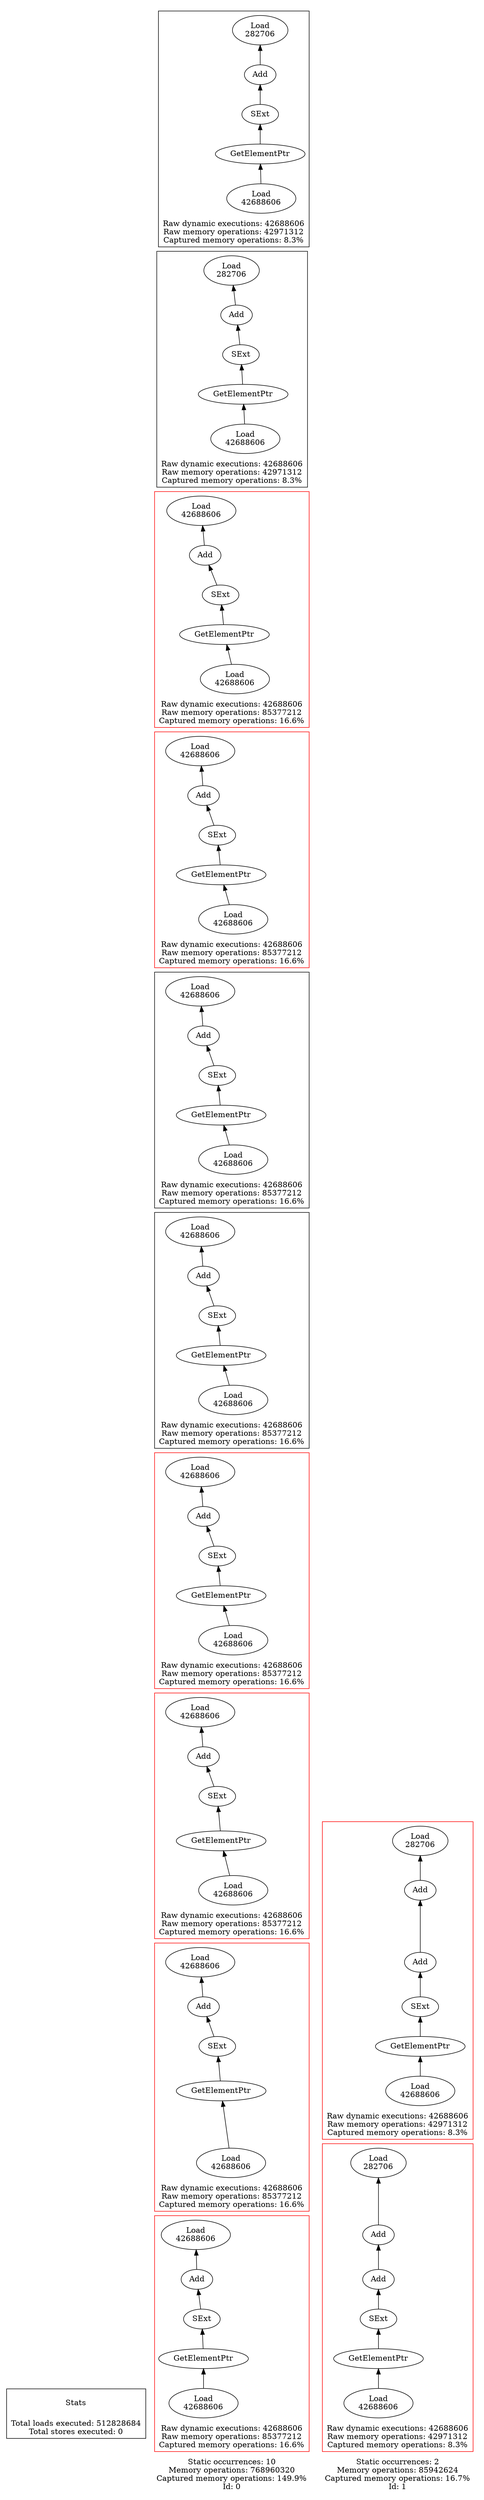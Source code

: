 strict digraph {
rankdir=BT
subgraph {
Stats [shape=plaintext]
cluster=true
label="Total loads executed: 512828684\nTotal stores executed: 0"
}
subgraph {
subgraph {
"0_0_36" [label="GetElementPtr"]
"0_0_35" [label="SExt"]
"0_0_36" -> "0_0_35"
{
rank=min
"0_0_37" [label="Load\n42688606"]
}
"0_0_37" -> "0_0_36"
"0_0_34" [label="Add"]
"0_0_35" -> "0_0_34"
"0_0_25" [label="Load\n282706"]
"0_0_34" -> "0_0_25"
cluster=true
label="Raw dynamic executions: 42688606\nRaw memory operations: 42971312\nCaptured memory operations: 8.3%"
}
subgraph {
{
rank=max
"0_1" [shape=point style=invis]
"0_1" -> "0_0_37" [style=invis]
}
{
rank=min
"0_1_47" [label="Load\n42688606"]
}
"0_1_46" [label="GetElementPtr"]
"0_1_47" -> "0_1_46"
"0_1_44" [label="Add"]
"0_1_26" [label="Load\n282706"]
"0_1_44" -> "0_1_26"
"0_1_45" [label="SExt"]
"0_1_46" -> "0_1_45"
"0_1_45" -> "0_1_44"
cluster=true
label="Raw dynamic executions: 42688606\nRaw memory operations: 42971312\nCaptured memory operations: 8.3%"
}
subgraph {
{
rank=max
"0_2" [shape=point style=invis]
"0_2" -> "0_1_47" [style=invis]
}
"0_2_54" [label="SExt"]
"0_2_38" [label="Add"]
"0_2_54" -> "0_2_38"
{
rank=min
"0_2_56" [label="Load\n42688606"]
}
"0_2_55" [label="GetElementPtr"]
"0_2_56" -> "0_2_55"
"0_2_37" [label="Load\n42688606"]
"0_2_38" -> "0_2_37"
"0_2_55" -> "0_2_54"
cluster=true
label="Raw dynamic executions: 42688606\nRaw memory operations: 85377212\nCaptured memory operations: 16.6%"
color=red
}
subgraph {
{
rank=max
"0_3" [shape=point style=invis]
"0_3" -> "0_2_56" [style=invis]
}
{
rank=min
"0_3_67" [label="Load\n42688606"]
}
"0_3_66" [label="GetElementPtr"]
"0_3_67" -> "0_3_66"
"0_3_48" [label="Add"]
"0_3_47" [label="Load\n42688606"]
"0_3_48" -> "0_3_47"
"0_3_65" [label="SExt"]
"0_3_66" -> "0_3_65"
"0_3_65" -> "0_3_48"
cluster=true
label="Raw dynamic executions: 42688606\nRaw memory operations: 85377212\nCaptured memory operations: 16.6%"
color=red
}
subgraph {
{
rank=max
"0_4" [shape=point style=invis]
"0_4" -> "0_3_67" [style=invis]
}
"0_4_76" [label="SExt"]
"0_4_43" [label="Add"]
"0_4_76" -> "0_4_43"
"0_4_42" [label="Load\n42688606"]
"0_4_43" -> "0_4_42"
"0_4_77" [label="GetElementPtr"]
"0_4_77" -> "0_4_76"
{
rank=min
"0_4_78" [label="Load\n42688606"]
}
"0_4_78" -> "0_4_77"
cluster=true
label="Raw dynamic executions: 42688606\nRaw memory operations: 85377212\nCaptured memory operations: 16.6%"
}
subgraph {
{
rank=max
"0_5" [shape=point style=invis]
"0_5" -> "0_4_78" [style=invis]
}
"0_5_88" [label="SExt"]
"0_5_53" [label="Add"]
"0_5_88" -> "0_5_53"
"0_5_89" [label="GetElementPtr"]
"0_5_89" -> "0_5_88"
"0_5_52" [label="Load\n42688606"]
"0_5_53" -> "0_5_52"
{
rank=min
"0_5_90" [label="Load\n42688606"]
}
"0_5_90" -> "0_5_89"
cluster=true
label="Raw dynamic executions: 42688606\nRaw memory operations: 85377212\nCaptured memory operations: 16.6%"
}
subgraph {
{
rank=max
"0_6" [shape=point style=invis]
"0_6" -> "0_5_90" [style=invis]
}
"0_6_101" [label="GetElementPtr"]
"0_6_100" [label="SExt"]
"0_6_101" -> "0_6_100"
"0_6_99" [label="Add"]
"0_6_37" [label="Load\n42688606"]
"0_6_99" -> "0_6_37"
"0_6_100" -> "0_6_99"
{
rank=min
"0_6_102" [label="Load\n42688606"]
}
"0_6_102" -> "0_6_101"
cluster=true
label="Raw dynamic executions: 42688606\nRaw memory operations: 85377212\nCaptured memory operations: 16.6%"
color=red
}
subgraph {
{
rank=max
"0_7" [shape=point style=invis]
"0_7" -> "0_6_102" [style=invis]
}
{
rank=min
"0_7_114" [label="Load\n42688606"]
}
"0_7_113" [label="GetElementPtr"]
"0_7_114" -> "0_7_113"
"0_7_111" [label="Add"]
"0_7_47" [label="Load\n42688606"]
"0_7_111" -> "0_7_47"
"0_7_112" [label="SExt"]
"0_7_113" -> "0_7_112"
"0_7_112" -> "0_7_111"
cluster=true
label="Raw dynamic executions: 42688606\nRaw memory operations: 85377212\nCaptured memory operations: 16.6%"
color=red
}
subgraph {
{
rank=max
"0_8" [shape=point style=invis]
"0_8" -> "0_7_114" [style=invis]
}
"0_8_125" [label="GetElementPtr"]
"0_8_124" [label="SExt"]
"0_8_125" -> "0_8_124"
"0_8_123" [label="Add"]
"0_8_124" -> "0_8_123"
"0_8_42" [label="Load\n42688606"]
"0_8_123" -> "0_8_42"
{
rank=min
"0_8_126" [label="Load\n42688606"]
}
"0_8_126" -> "0_8_125"
cluster=true
label="Raw dynamic executions: 42688606\nRaw memory operations: 85377212\nCaptured memory operations: 16.6%"
color=red
}
subgraph {
{
rank=max
"0_9" [shape=point style=invis]
"0_9" -> "0_8_126" [style=invis]
}
"0_9_137" [label="GetElementPtr"]
"0_9_136" [label="SExt"]
"0_9_137" -> "0_9_136"
{
rank=min
"0_9_138" [label="Load\n42688606"]
}
"0_9_138" -> "0_9_137"
"0_9_135" [label="Add"]
"0_9_136" -> "0_9_135"
"0_9_52" [label="Load\n42688606"]
"0_9_135" -> "0_9_52"
cluster=true
label="Raw dynamic executions: 42688606\nRaw memory operations: 85377212\nCaptured memory operations: 16.6%"
color=red
}
cluster=true
penwidth=0
label="Static occurrences: 10\nMemory operations: 768960320\nCaptured memory operations: 149.9%\nId: 0"
}
subgraph {
subgraph {
"1_0_40" [label="SExt"]
"1_0_39" [label="Add"]
"1_0_40" -> "1_0_39"
{
rank=min
"1_0_42" [label="Load\n42688606"]
}
"1_0_41" [label="GetElementPtr"]
"1_0_42" -> "1_0_41"
"1_0_34" [label="Add"]
"1_0_39" -> "1_0_34"
"1_0_41" -> "1_0_40"
"1_0_25" [label="Load\n282706"]
"1_0_34" -> "1_0_25"
cluster=true
label="Raw dynamic executions: 42688606\nRaw memory operations: 42971312\nCaptured memory operations: 8.3%"
color=red
}
subgraph {
{
rank=max
"1_1" [shape=point style=invis]
"1_1" -> "1_0_42" [style=invis]
}
"1_1_51" [label="GetElementPtr"]
"1_1_50" [label="SExt"]
"1_1_51" -> "1_1_50"
"1_1_44" [label="Add"]
"1_1_26" [label="Load\n282706"]
"1_1_44" -> "1_1_26"
"1_1_49" [label="Add"]
"1_1_49" -> "1_1_44"
"1_1_50" -> "1_1_49"
{
rank=min
"1_1_52" [label="Load\n42688606"]
}
"1_1_52" -> "1_1_51"
cluster=true
label="Raw dynamic executions: 42688606\nRaw memory operations: 42971312\nCaptured memory operations: 8.3%"
color=red
}
cluster=true
penwidth=0
label="Static occurrences: 2\nMemory operations: 85942624\nCaptured memory operations: 16.7%\nId: 1"
}
}
